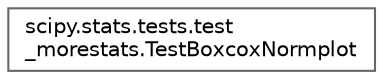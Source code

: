 digraph "Graphical Class Hierarchy"
{
 // LATEX_PDF_SIZE
  bgcolor="transparent";
  edge [fontname=Helvetica,fontsize=10,labelfontname=Helvetica,labelfontsize=10];
  node [fontname=Helvetica,fontsize=10,shape=box,height=0.2,width=0.4];
  rankdir="LR";
  Node0 [id="Node000000",label="scipy.stats.tests.test\l_morestats.TestBoxcoxNormplot",height=0.2,width=0.4,color="grey40", fillcolor="white", style="filled",URL="$dd/d55/classscipy_1_1stats_1_1tests_1_1test__morestats_1_1TestBoxcoxNormplot.html",tooltip=" "];
}
